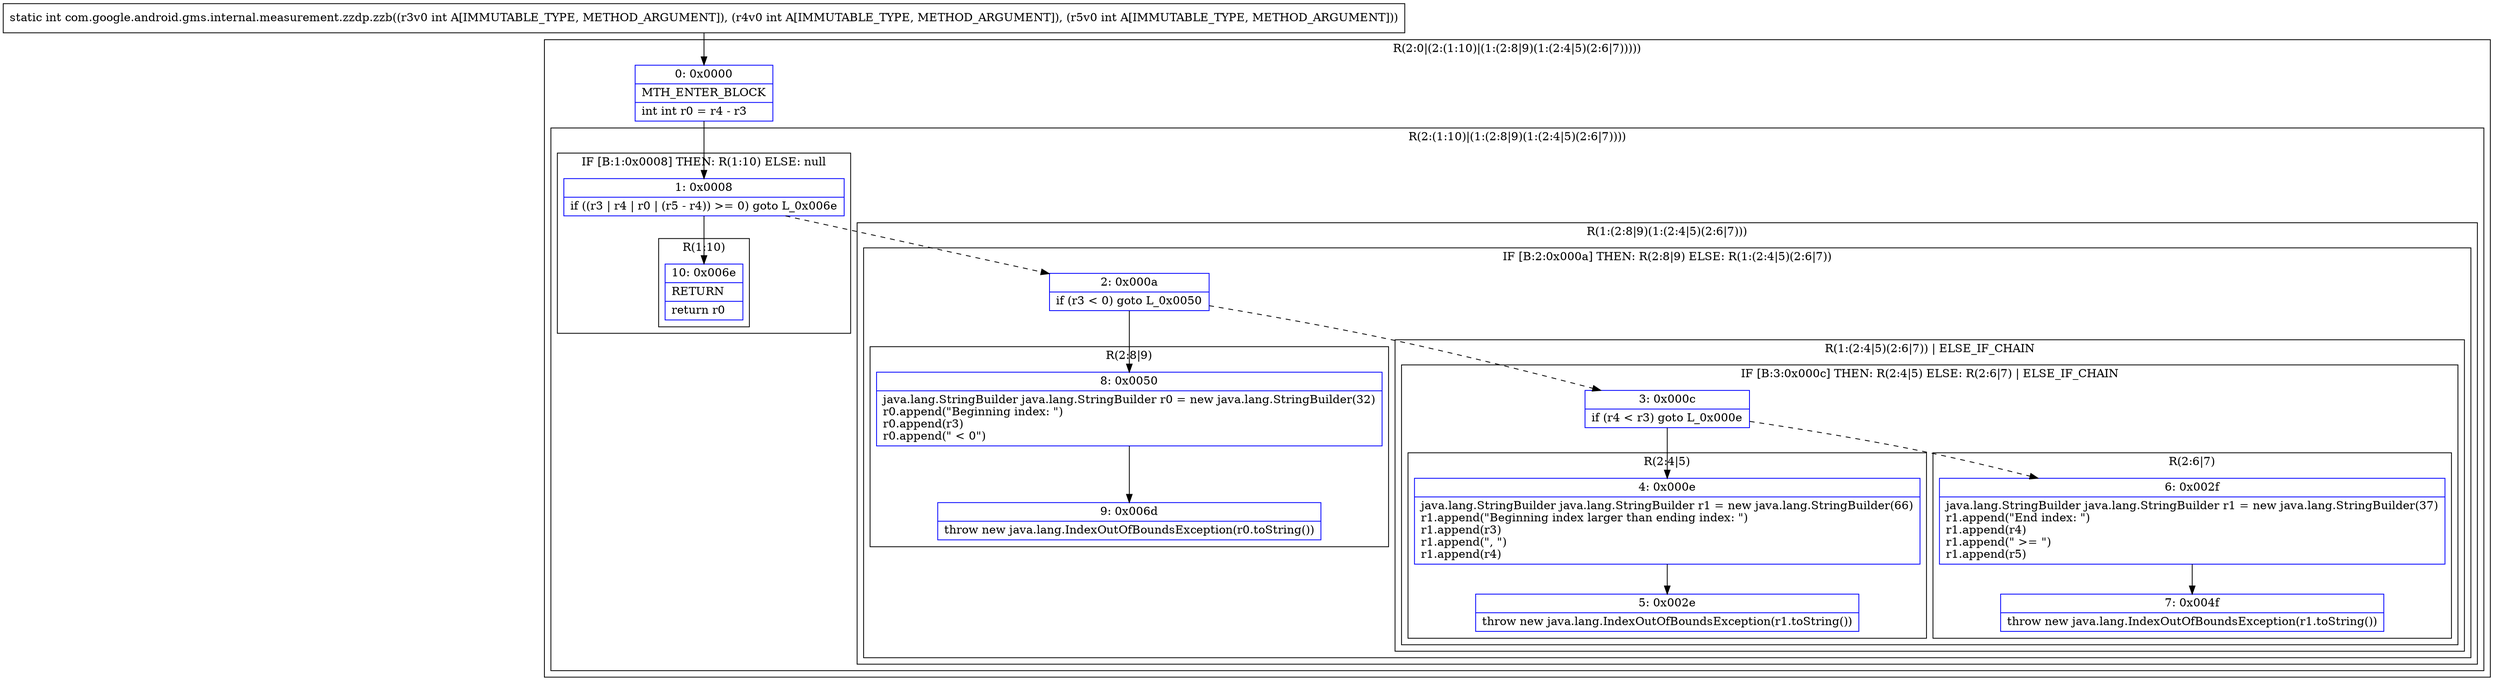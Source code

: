 digraph "CFG forcom.google.android.gms.internal.measurement.zzdp.zzb(III)I" {
subgraph cluster_Region_336248164 {
label = "R(2:0|(2:(1:10)|(1:(2:8|9)(1:(2:4|5)(2:6|7)))))";
node [shape=record,color=blue];
Node_0 [shape=record,label="{0\:\ 0x0000|MTH_ENTER_BLOCK\l|int int r0 = r4 \- r3\l}"];
subgraph cluster_Region_93264509 {
label = "R(2:(1:10)|(1:(2:8|9)(1:(2:4|5)(2:6|7))))";
node [shape=record,color=blue];
subgraph cluster_IfRegion_483694439 {
label = "IF [B:1:0x0008] THEN: R(1:10) ELSE: null";
node [shape=record,color=blue];
Node_1 [shape=record,label="{1\:\ 0x0008|if ((r3 \| r4 \| r0 \| (r5 \- r4)) \>= 0) goto L_0x006e\l}"];
subgraph cluster_Region_398359857 {
label = "R(1:10)";
node [shape=record,color=blue];
Node_10 [shape=record,label="{10\:\ 0x006e|RETURN\l|return r0\l}"];
}
}
subgraph cluster_Region_379680161 {
label = "R(1:(2:8|9)(1:(2:4|5)(2:6|7)))";
node [shape=record,color=blue];
subgraph cluster_IfRegion_433454770 {
label = "IF [B:2:0x000a] THEN: R(2:8|9) ELSE: R(1:(2:4|5)(2:6|7))";
node [shape=record,color=blue];
Node_2 [shape=record,label="{2\:\ 0x000a|if (r3 \< 0) goto L_0x0050\l}"];
subgraph cluster_Region_1558352033 {
label = "R(2:8|9)";
node [shape=record,color=blue];
Node_8 [shape=record,label="{8\:\ 0x0050|java.lang.StringBuilder java.lang.StringBuilder r0 = new java.lang.StringBuilder(32)\lr0.append(\"Beginning index: \")\lr0.append(r3)\lr0.append(\" \< 0\")\l}"];
Node_9 [shape=record,label="{9\:\ 0x006d|throw new java.lang.IndexOutOfBoundsException(r0.toString())\l}"];
}
subgraph cluster_Region_1463713240 {
label = "R(1:(2:4|5)(2:6|7)) | ELSE_IF_CHAIN\l";
node [shape=record,color=blue];
subgraph cluster_IfRegion_715119024 {
label = "IF [B:3:0x000c] THEN: R(2:4|5) ELSE: R(2:6|7) | ELSE_IF_CHAIN\l";
node [shape=record,color=blue];
Node_3 [shape=record,label="{3\:\ 0x000c|if (r4 \< r3) goto L_0x000e\l}"];
subgraph cluster_Region_622146740 {
label = "R(2:4|5)";
node [shape=record,color=blue];
Node_4 [shape=record,label="{4\:\ 0x000e|java.lang.StringBuilder java.lang.StringBuilder r1 = new java.lang.StringBuilder(66)\lr1.append(\"Beginning index larger than ending index: \")\lr1.append(r3)\lr1.append(\", \")\lr1.append(r4)\l}"];
Node_5 [shape=record,label="{5\:\ 0x002e|throw new java.lang.IndexOutOfBoundsException(r1.toString())\l}"];
}
subgraph cluster_Region_499312580 {
label = "R(2:6|7)";
node [shape=record,color=blue];
Node_6 [shape=record,label="{6\:\ 0x002f|java.lang.StringBuilder java.lang.StringBuilder r1 = new java.lang.StringBuilder(37)\lr1.append(\"End index: \")\lr1.append(r4)\lr1.append(\" \>= \")\lr1.append(r5)\l}"];
Node_7 [shape=record,label="{7\:\ 0x004f|throw new java.lang.IndexOutOfBoundsException(r1.toString())\l}"];
}
}
}
}
}
}
}
MethodNode[shape=record,label="{static int com.google.android.gms.internal.measurement.zzdp.zzb((r3v0 int A[IMMUTABLE_TYPE, METHOD_ARGUMENT]), (r4v0 int A[IMMUTABLE_TYPE, METHOD_ARGUMENT]), (r5v0 int A[IMMUTABLE_TYPE, METHOD_ARGUMENT])) }"];
MethodNode -> Node_0;
Node_0 -> Node_1;
Node_1 -> Node_2[style=dashed];
Node_1 -> Node_10;
Node_2 -> Node_3[style=dashed];
Node_2 -> Node_8;
Node_8 -> Node_9;
Node_3 -> Node_4;
Node_3 -> Node_6[style=dashed];
Node_4 -> Node_5;
Node_6 -> Node_7;
}

